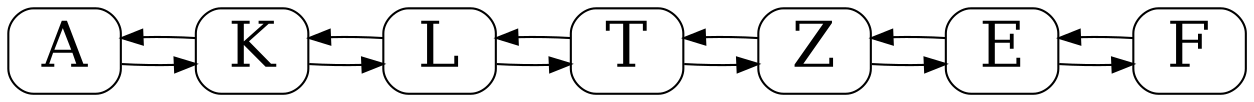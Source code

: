 digraph ListOfIndividualCoin{
rankdir=LR;
node[style=rounded];
node[shape=box, fontsize=30];
node0[label="A"];
node0->node1;
node1->node0;
node1[label="K"];
node1->node2;
node2->node1;
node2[label="L"];
node2->node3;
node3->node2;
node3[label="T"];
node3->node4;
node4->node3;
node4[label="Z"];
node4->node5;
node5->node4;
node5[label="E"];
node5->node6;
node6->node5;
node6[label="F"];
}

